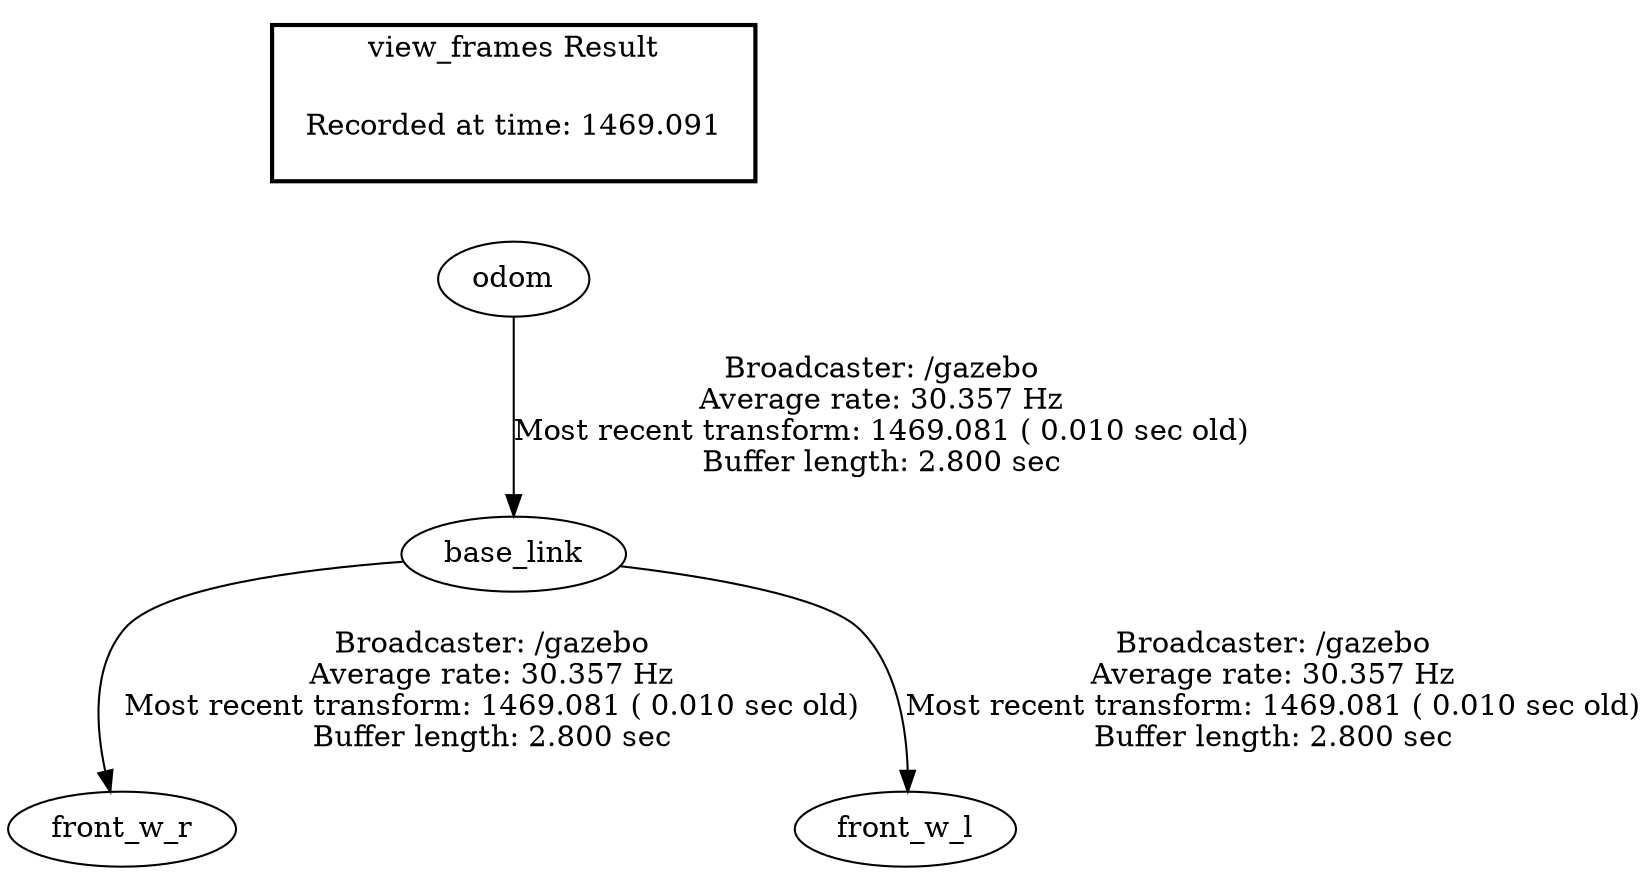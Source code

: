 digraph G {
"odom" -> "base_link"[label="Broadcaster: /gazebo\nAverage rate: 30.357 Hz\nMost recent transform: 1469.081 ( 0.010 sec old)\nBuffer length: 2.800 sec\n"];
"base_link" -> "front_w_r"[label="Broadcaster: /gazebo\nAverage rate: 30.357 Hz\nMost recent transform: 1469.081 ( 0.010 sec old)\nBuffer length: 2.800 sec\n"];
"base_link" -> "front_w_l"[label="Broadcaster: /gazebo\nAverage rate: 30.357 Hz\nMost recent transform: 1469.081 ( 0.010 sec old)\nBuffer length: 2.800 sec\n"];
edge [style=invis];
 subgraph cluster_legend { style=bold; color=black; label ="view_frames Result";
"Recorded at time: 1469.091"[ shape=plaintext ] ;
 }->"odom";
}